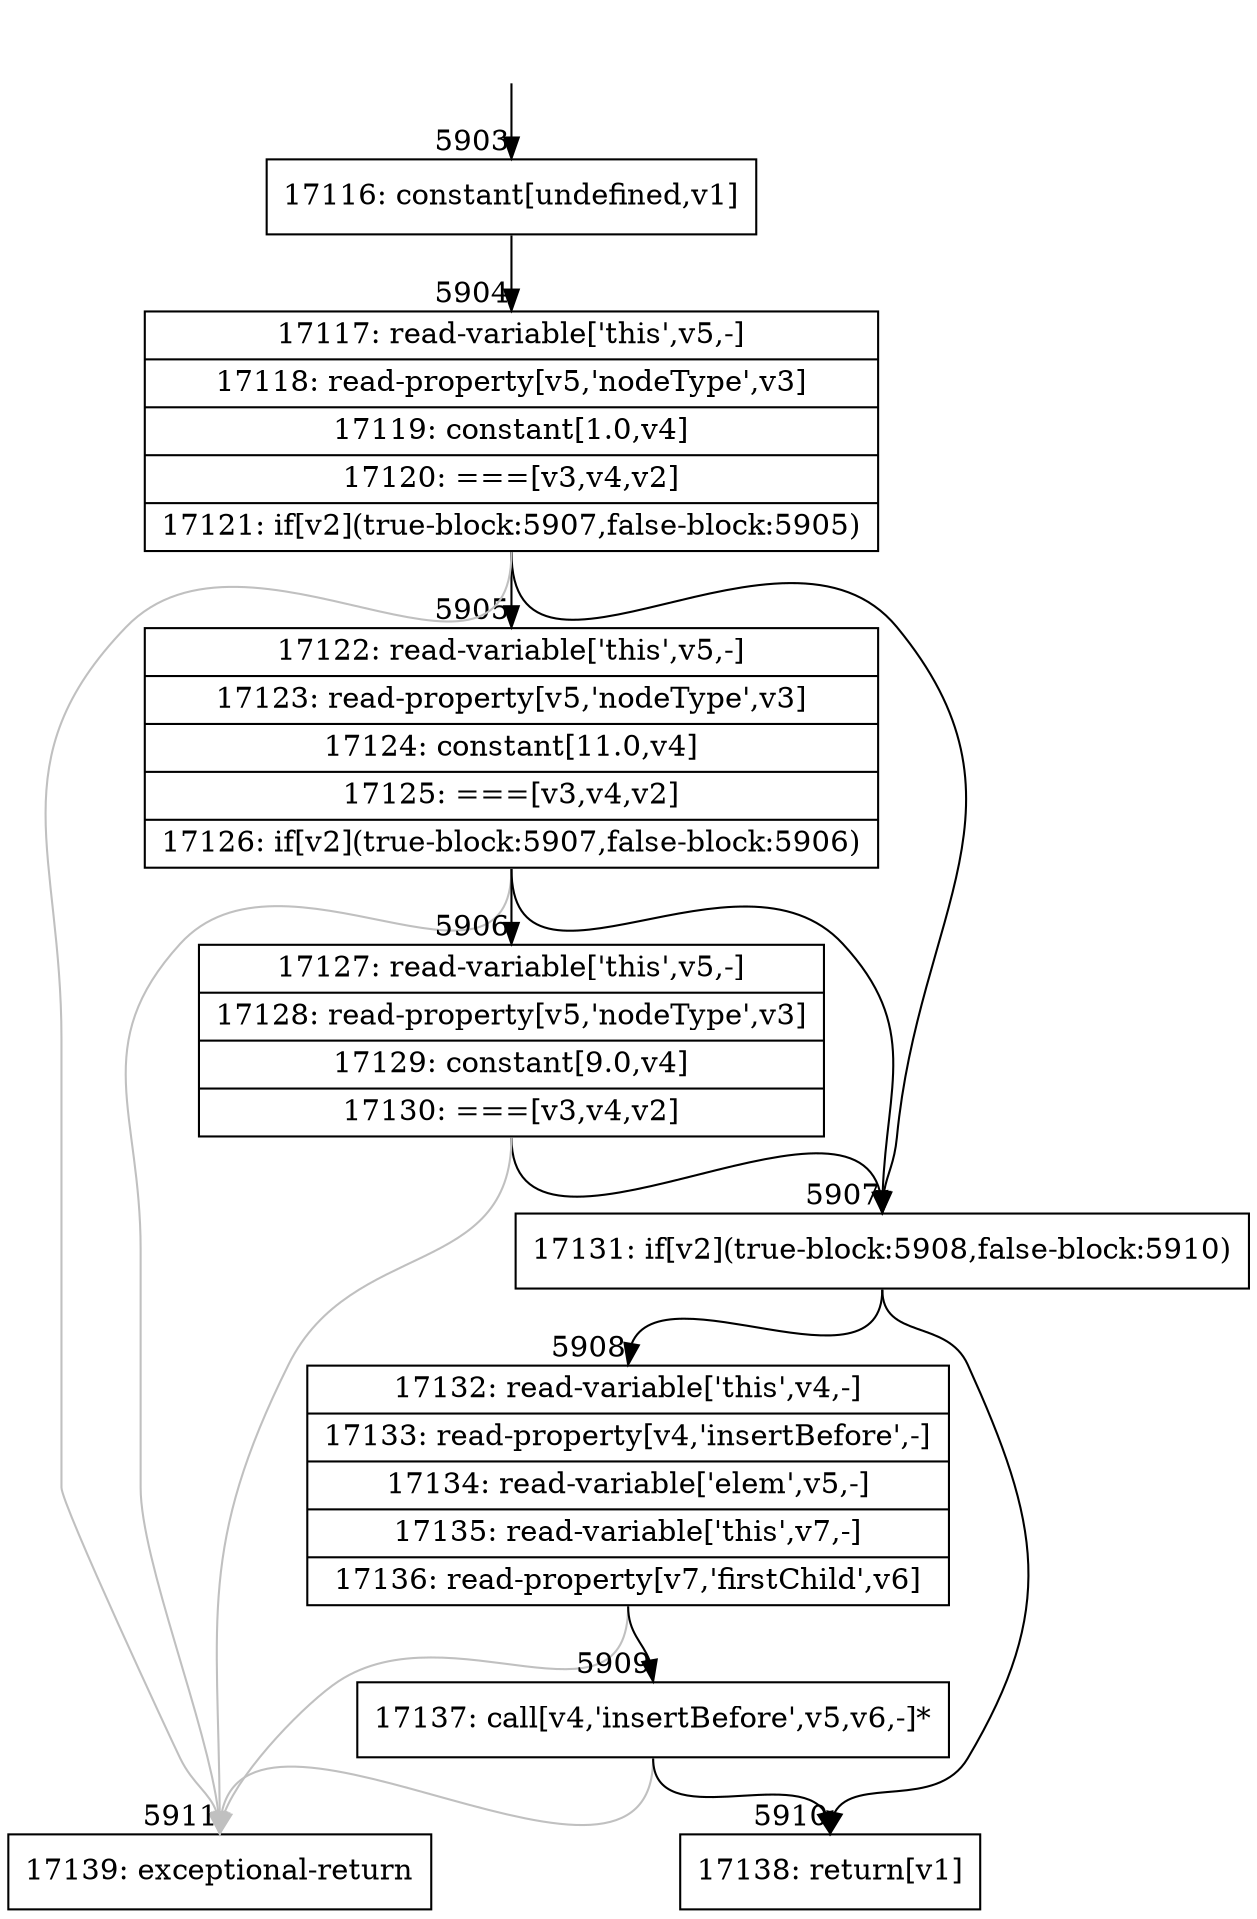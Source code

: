 digraph {
rankdir="TD"
BB_entry388[shape=none,label=""];
BB_entry388 -> BB5903 [tailport=s, headport=n, headlabel="    5903"]
BB5903 [shape=record label="{17116: constant[undefined,v1]}" ] 
BB5903 -> BB5904 [tailport=s, headport=n, headlabel="      5904"]
BB5904 [shape=record label="{17117: read-variable['this',v5,-]|17118: read-property[v5,'nodeType',v3]|17119: constant[1.0,v4]|17120: ===[v3,v4,v2]|17121: if[v2](true-block:5907,false-block:5905)}" ] 
BB5904 -> BB5907 [tailport=s, headport=n, headlabel="      5907"]
BB5904 -> BB5905 [tailport=s, headport=n, headlabel="      5905"]
BB5904 -> BB5911 [tailport=s, headport=n, color=gray, headlabel="      5911"]
BB5905 [shape=record label="{17122: read-variable['this',v5,-]|17123: read-property[v5,'nodeType',v3]|17124: constant[11.0,v4]|17125: ===[v3,v4,v2]|17126: if[v2](true-block:5907,false-block:5906)}" ] 
BB5905 -> BB5907 [tailport=s, headport=n]
BB5905 -> BB5906 [tailport=s, headport=n, headlabel="      5906"]
BB5905 -> BB5911 [tailport=s, headport=n, color=gray]
BB5906 [shape=record label="{17127: read-variable['this',v5,-]|17128: read-property[v5,'nodeType',v3]|17129: constant[9.0,v4]|17130: ===[v3,v4,v2]}" ] 
BB5906 -> BB5907 [tailport=s, headport=n]
BB5906 -> BB5911 [tailport=s, headport=n, color=gray]
BB5907 [shape=record label="{17131: if[v2](true-block:5908,false-block:5910)}" ] 
BB5907 -> BB5908 [tailport=s, headport=n, headlabel="      5908"]
BB5907 -> BB5910 [tailport=s, headport=n, headlabel="      5910"]
BB5908 [shape=record label="{17132: read-variable['this',v4,-]|17133: read-property[v4,'insertBefore',-]|17134: read-variable['elem',v5,-]|17135: read-variable['this',v7,-]|17136: read-property[v7,'firstChild',v6]}" ] 
BB5908 -> BB5909 [tailport=s, headport=n, headlabel="      5909"]
BB5908 -> BB5911 [tailport=s, headport=n, color=gray]
BB5909 [shape=record label="{17137: call[v4,'insertBefore',v5,v6,-]*}" ] 
BB5909 -> BB5910 [tailport=s, headport=n]
BB5909 -> BB5911 [tailport=s, headport=n, color=gray]
BB5910 [shape=record label="{17138: return[v1]}" ] 
BB5911 [shape=record label="{17139: exceptional-return}" ] 
}

